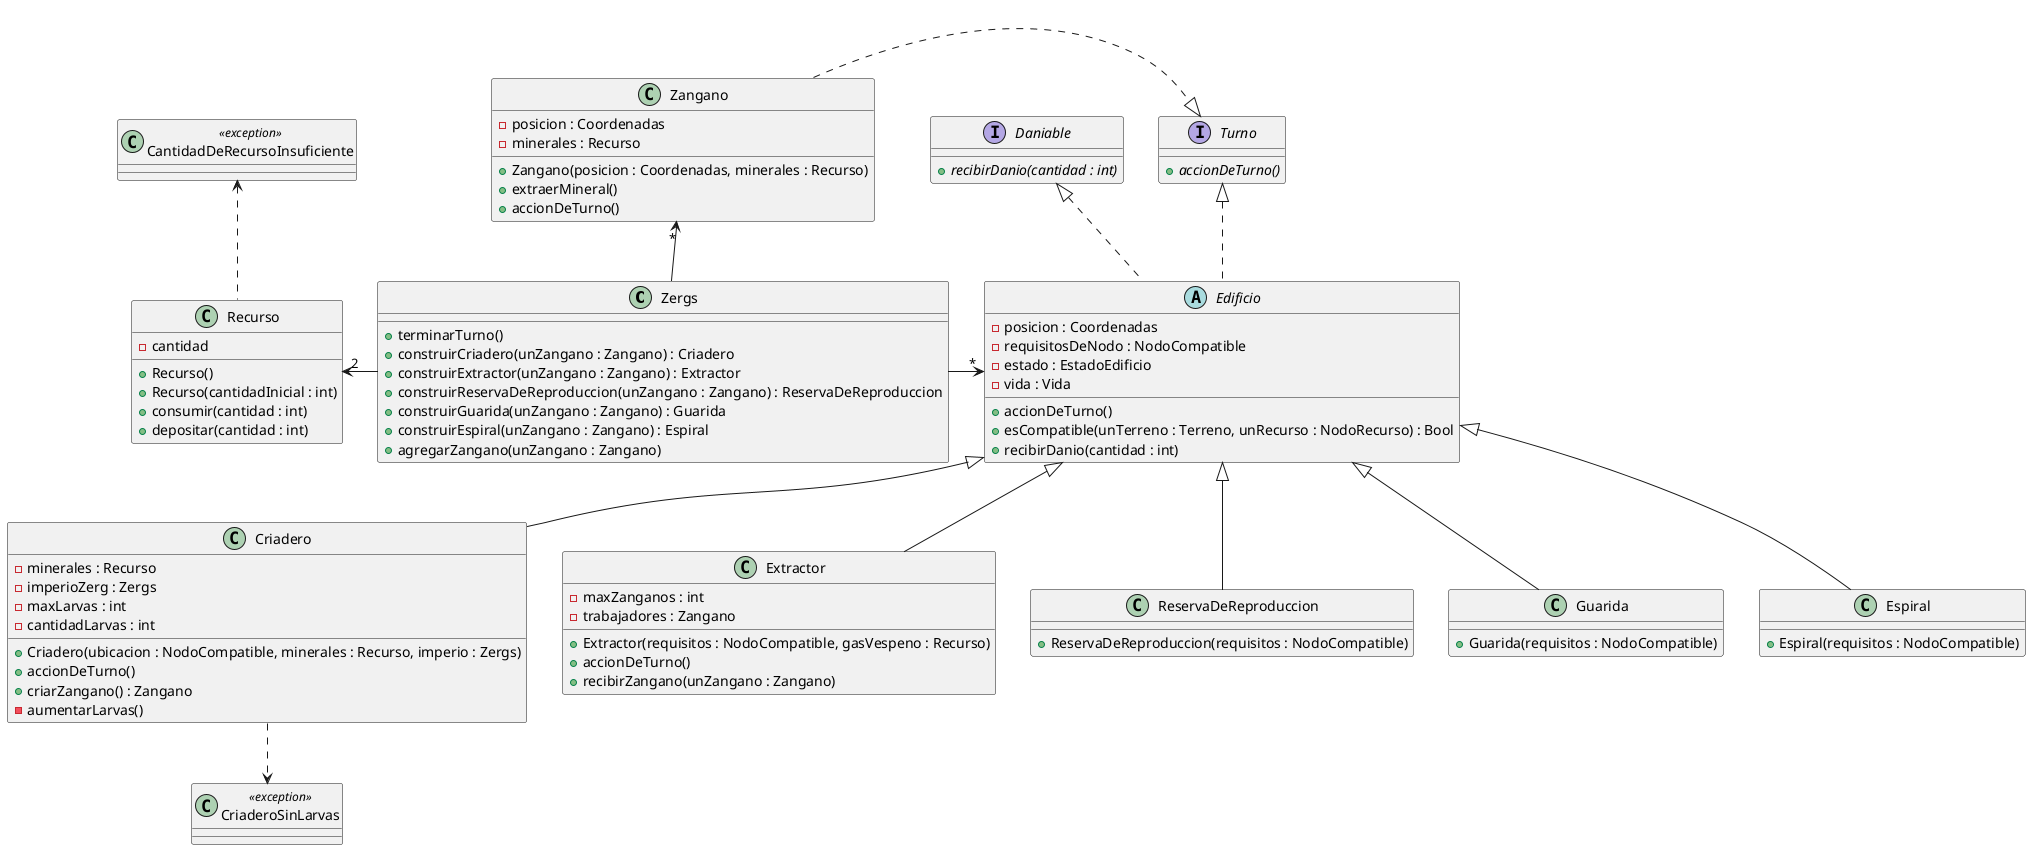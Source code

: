 @startuml

class Zergs {
    + terminarTurno()
    + construirCriadero(unZangano : Zangano) : Criadero
    + construirExtractor(unZangano : Zangano) : Extractor
    + construirReservaDeReproduccion(unZangano : Zangano) : ReservaDeReproduccion
    + construirGuarida(unZangano : Zangano) : Guarida
    + construirEspiral(unZangano : Zangano) : Espiral
    + agregarZangano(unZangano : Zangano)
}

class Recurso {
    - cantidad
    + Recurso()
    + Recurso(cantidadInicial : int)
    + consumir(cantidad : int)
    + depositar(cantidad : int)

}

abstract class Edificio {
    - posicion : Coordenadas
    - requisitosDeNodo : NodoCompatible
    - estado : EstadoEdificio
    - vida : Vida
    + accionDeTurno()
    + esCompatible(unTerreno : Terreno, unRecurso : NodoRecurso) : Bool
    + recibirDanio(cantidad : int)
}

class Zangano {
    - posicion : Coordenadas
    - minerales : Recurso
    + Zangano(posicion : Coordenadas, minerales : Recurso)
    + extraerMineral()
    + accionDeTurno()
}

interface Turno {
    {abstract} + accionDeTurno()
}

interface Daniable {
    {abstract} + recibirDanio(cantidad : int)
}

class Criadero {
    - minerales : Recurso
    - imperioZerg : Zergs
    - maxLarvas : int
    - cantidadLarvas : int
    + Criadero(ubicacion : NodoCompatible, minerales : Recurso, imperio : Zergs)
    + accionDeTurno()
    + criarZangano() : Zangano
    - aumentarLarvas()
}

class Extractor {
    - maxZanganos : int
    - trabajadores : Zangano
    + Extractor(requisitos : NodoCompatible, gasVespeno : Recurso)
    + accionDeTurno()
    + recibirZangano(unZangano : Zangano)
}

class ReservaDeReproduccion {
    + ReservaDeReproduccion(requisitos : NodoCompatible)
}

class Guarida {
    + Guarida(requisitos : NodoCompatible)
}

class Espiral {
    + Espiral(requisitos : NodoCompatible)
}

class CantidadDeRecursoInsuficiente <<exception>> {
}

class CriaderoSinLarvas <<exception>> {
}

Zergs -left> "2" Recurso
Zergs -right-> "*" Edificio
Zergs -up-> "*" Zangano

Daniable <|.down. Edificio
Turno <|.left. Zangano
Turno <|.. Edificio

Edificio <|-- Criadero
Edificio <|-- Extractor
Edificio <|-- ReservaDeReproduccion
Edificio <|-- Guarida
Edificio <|-- Espiral

CantidadDeRecursoInsuficiente <.. Recurso
CriaderoSinLarvas <.up. Criadero

@enduml
